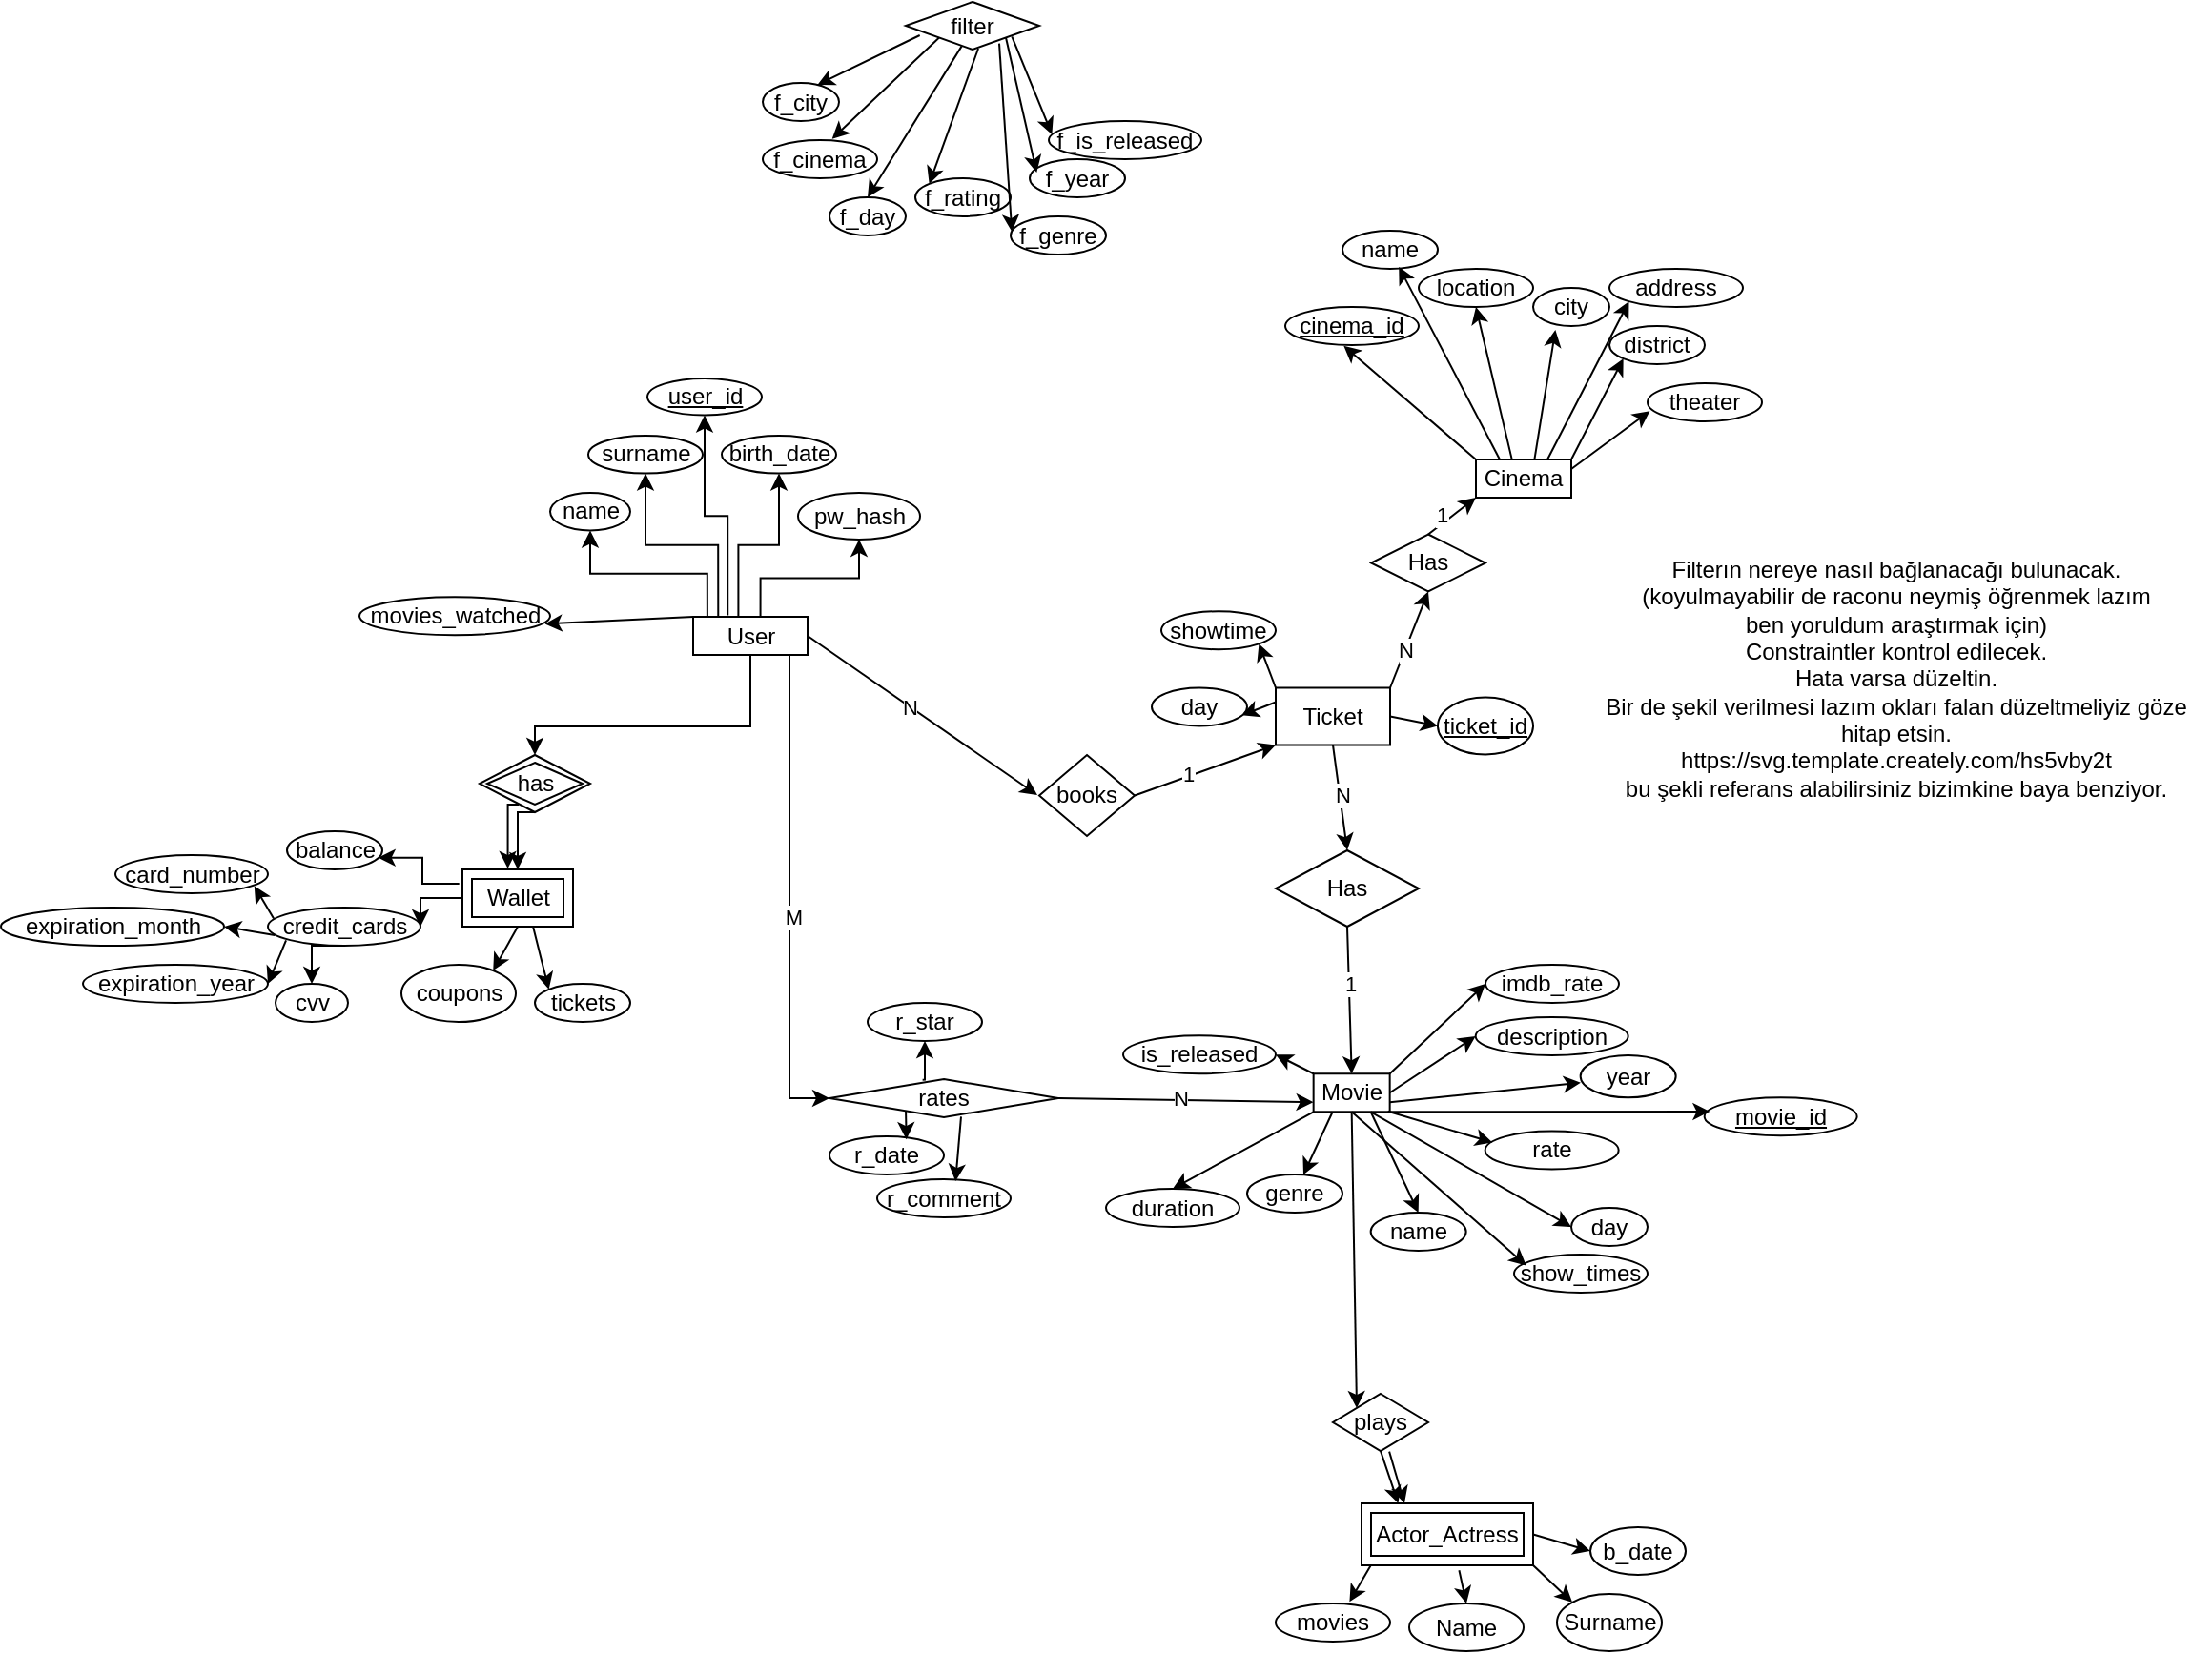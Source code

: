 <mxfile version="24.5.4" type="device">
  <diagram name="er_diagram" id="v9doxOc5a0_JCZSUFdD2">
    <mxGraphModel dx="1981" dy="985" grid="1" gridSize="10" guides="1" tooltips="1" connect="1" arrows="1" fold="1" page="0" pageScale="1" pageWidth="827" pageHeight="1169" background="none" math="0" shadow="0">
      <root>
        <mxCell id="0" />
        <mxCell id="1" parent="0" />
        <mxCell id="D5yejVB-vVZnaP33-RKD-3" style="edgeStyle=orthogonalEdgeStyle;rounded=0;orthogonalLoop=1;jettySize=auto;html=1;exitX=0.124;exitY=0.008;exitDx=0;exitDy=0;entryX=0.5;entryY=1;entryDx=0;entryDy=0;exitPerimeter=0;" parent="1" source="D5yejVB-vVZnaP33-RKD-1" target="D5yejVB-vVZnaP33-RKD-4" edge="1">
          <mxGeometry relative="1" as="geometry">
            <mxPoint x="-45.5" y="-62.5" as="targetPoint" />
          </mxGeometry>
        </mxCell>
        <mxCell id="D5yejVB-vVZnaP33-RKD-24" style="edgeStyle=orthogonalEdgeStyle;rounded=0;orthogonalLoop=1;jettySize=auto;html=1;entryX=0;entryY=0.5;entryDx=0;entryDy=0;exitX=0.75;exitY=1;exitDx=0;exitDy=0;" parent="1" source="D5yejVB-vVZnaP33-RKD-1" target="D5yejVB-vVZnaP33-RKD-40" edge="1">
          <mxGeometry relative="1" as="geometry">
            <mxPoint x="380" y="147.5" as="targetPoint" />
            <Array as="points">
              <mxPoint x="70" y="12" />
              <mxPoint x="70" y="245" />
            </Array>
            <mxPoint x="60" y="50" as="sourcePoint" />
          </mxGeometry>
        </mxCell>
        <mxCell id="TKebzsspwgqfqScbjhII-54" value="M" style="edgeLabel;html=1;align=center;verticalAlign=middle;resizable=0;points=[];" parent="D5yejVB-vVZnaP33-RKD-24" vertex="1" connectable="0">
          <mxGeometry x="0.105" y="2" relative="1" as="geometry">
            <mxPoint as="offset" />
          </mxGeometry>
        </mxCell>
        <mxCell id="D5yejVB-vVZnaP33-RKD-36" style="edgeStyle=orthogonalEdgeStyle;rounded=0;orthogonalLoop=1;jettySize=auto;html=1;exitX=0.5;exitY=1;exitDx=0;exitDy=0;entryX=0.5;entryY=0;entryDx=0;entryDy=0;" parent="1" source="D5yejVB-vVZnaP33-RKD-1" target="D5yejVB-vVZnaP33-RKD-35" edge="1">
          <mxGeometry relative="1" as="geometry">
            <Array as="points">
              <mxPoint x="49" y="50" />
              <mxPoint x="-63" y="50" />
            </Array>
          </mxGeometry>
        </mxCell>
        <mxCell id="D5yejVB-vVZnaP33-RKD-1" value="User" style="whiteSpace=wrap;html=1;align=center;" parent="1" vertex="1">
          <mxGeometry x="19.5" y="-7.5" width="60" height="20" as="geometry" />
        </mxCell>
        <mxCell id="D5yejVB-vVZnaP33-RKD-2" value="Movie" style="whiteSpace=wrap;html=1;align=center;" parent="1" vertex="1">
          <mxGeometry x="344.83" y="232.13" width="40" height="20" as="geometry" />
        </mxCell>
        <mxCell id="D5yejVB-vVZnaP33-RKD-4" value="name" style="ellipse;whiteSpace=wrap;html=1;align=center;" parent="1" vertex="1">
          <mxGeometry x="-55.5" y="-72.5" width="42" height="19.75" as="geometry" />
        </mxCell>
        <mxCell id="D5yejVB-vVZnaP33-RKD-5" style="edgeStyle=orthogonalEdgeStyle;rounded=0;orthogonalLoop=1;jettySize=auto;html=1;exitX=0.219;exitY=-0.009;exitDx=0;exitDy=0;entryX=0.5;entryY=1;entryDx=0;entryDy=0;exitPerimeter=0;" parent="1" source="D5yejVB-vVZnaP33-RKD-1" target="D5yejVB-vVZnaP33-RKD-6" edge="1">
          <mxGeometry relative="1" as="geometry">
            <mxPoint x="24.5" y="-82.75" as="targetPoint" />
            <mxPoint x="74.5" y="-42.75" as="sourcePoint" />
          </mxGeometry>
        </mxCell>
        <mxCell id="D5yejVB-vVZnaP33-RKD-6" value="surname" style="ellipse;whiteSpace=wrap;html=1;align=center;" parent="1" vertex="1">
          <mxGeometry x="-35.5" y="-102.5" width="60" height="19.75" as="geometry" />
        </mxCell>
        <mxCell id="D5yejVB-vVZnaP33-RKD-7" style="edgeStyle=orthogonalEdgeStyle;rounded=0;orthogonalLoop=1;jettySize=auto;html=1;exitX=0.395;exitY=-0.001;exitDx=0;exitDy=0;entryX=0.5;entryY=1;entryDx=0;entryDy=0;exitPerimeter=0;" parent="1" source="D5yejVB-vVZnaP33-RKD-1" target="D5yejVB-vVZnaP33-RKD-8" edge="1">
          <mxGeometry relative="1" as="geometry">
            <mxPoint x="94.5" y="-82.75" as="targetPoint" />
            <mxPoint x="89.5" y="-22.5" as="sourcePoint" />
          </mxGeometry>
        </mxCell>
        <mxCell id="D5yejVB-vVZnaP33-RKD-8" value="birth_date" style="ellipse;whiteSpace=wrap;html=1;align=center;" parent="1" vertex="1">
          <mxGeometry x="34.5" y="-102.5" width="60" height="19.75" as="geometry" />
        </mxCell>
        <mxCell id="D5yejVB-vVZnaP33-RKD-104" style="edgeStyle=orthogonalEdgeStyle;rounded=0;orthogonalLoop=1;jettySize=auto;html=1;exitX=0;exitY=0.5;exitDx=0;exitDy=0;entryX=1;entryY=0.5;entryDx=0;entryDy=0;" parent="1" source="D5yejVB-vVZnaP33-RKD-13" target="D5yejVB-vVZnaP33-RKD-103" edge="1">
          <mxGeometry relative="1" as="geometry" />
        </mxCell>
        <mxCell id="D5yejVB-vVZnaP33-RKD-13" value="Wallet" style="shape=ext;margin=3;double=1;whiteSpace=wrap;html=1;align=center;" parent="1" vertex="1">
          <mxGeometry x="-101.5" y="125" width="58" height="30" as="geometry" />
        </mxCell>
        <mxCell id="D5yejVB-vVZnaP33-RKD-16" style="edgeStyle=orthogonalEdgeStyle;rounded=0;orthogonalLoop=1;jettySize=auto;html=1;exitX=0.302;exitY=-0.036;exitDx=0;exitDy=0;entryX=0.5;entryY=1;entryDx=0;entryDy=0;exitPerimeter=0;" parent="1" source="D5yejVB-vVZnaP33-RKD-1" target="D5yejVB-vVZnaP33-RKD-17" edge="1">
          <mxGeometry relative="1" as="geometry">
            <mxPoint x="55.5" y="-123.25" as="targetPoint" />
            <mxPoint x="114.5" y="-83.25" as="sourcePoint" />
          </mxGeometry>
        </mxCell>
        <mxCell id="D5yejVB-vVZnaP33-RKD-17" value="&lt;u&gt;user_id&lt;/u&gt;" style="ellipse;whiteSpace=wrap;html=1;align=center;" parent="1" vertex="1">
          <mxGeometry x="-4.5" y="-132.5" width="60" height="19.25" as="geometry" />
        </mxCell>
        <mxCell id="D5yejVB-vVZnaP33-RKD-21" value="balance" style="ellipse;whiteSpace=wrap;html=1;align=center;" parent="1" vertex="1">
          <mxGeometry x="-193.5" y="105" width="50" height="20" as="geometry" />
        </mxCell>
        <mxCell id="D5yejVB-vVZnaP33-RKD-22" style="edgeStyle=orthogonalEdgeStyle;rounded=0;orthogonalLoop=1;jettySize=auto;html=1;exitX=-0.029;exitY=0.25;exitDx=0;exitDy=0;entryX=0.957;entryY=0.693;entryDx=0;entryDy=0;entryPerimeter=0;exitPerimeter=0;" parent="1" source="D5yejVB-vVZnaP33-RKD-13" target="D5yejVB-vVZnaP33-RKD-21" edge="1">
          <mxGeometry relative="1" as="geometry">
            <mxPoint x="-121.5" y="155" as="sourcePoint" />
          </mxGeometry>
        </mxCell>
        <mxCell id="D5yejVB-vVZnaP33-RKD-26" value="r_star" style="ellipse;whiteSpace=wrap;html=1;align=center;" parent="1" vertex="1">
          <mxGeometry x="111" y="195" width="60" height="20" as="geometry" />
        </mxCell>
        <mxCell id="D5yejVB-vVZnaP33-RKD-29" value="r_date" style="ellipse;whiteSpace=wrap;html=1;align=center;" parent="1" vertex="1">
          <mxGeometry x="91" y="265" width="60" height="20" as="geometry" />
        </mxCell>
        <mxCell id="D5yejVB-vVZnaP33-RKD-30" style="edgeStyle=orthogonalEdgeStyle;rounded=0;orthogonalLoop=1;jettySize=auto;html=1;exitX=0;exitY=1;exitDx=0;exitDy=0;entryX=0.672;entryY=0.079;entryDx=0;entryDy=0;entryPerimeter=0;" parent="1" target="D5yejVB-vVZnaP33-RKD-29" edge="1">
          <mxGeometry relative="1" as="geometry">
            <mxPoint x="131" y="250" as="sourcePoint" />
          </mxGeometry>
        </mxCell>
        <mxCell id="D5yejVB-vVZnaP33-RKD-32" style="edgeStyle=orthogonalEdgeStyle;rounded=0;orthogonalLoop=1;jettySize=auto;html=1;exitX=0.126;exitY=0.021;exitDx=0;exitDy=0;entryX=0.5;entryY=1;entryDx=0;entryDy=0;exitPerimeter=0;" parent="1" target="D5yejVB-vVZnaP33-RKD-26" edge="1">
          <mxGeometry relative="1" as="geometry">
            <mxPoint x="139.82" y="235.315" as="sourcePoint" />
            <mxPoint x="141" y="277" as="targetPoint" />
            <Array as="points">
              <mxPoint x="141" y="235" />
              <mxPoint x="141" y="225" />
              <mxPoint x="141" y="225" />
            </Array>
          </mxGeometry>
        </mxCell>
        <mxCell id="D5yejVB-vVZnaP33-RKD-37" style="edgeStyle=orthogonalEdgeStyle;rounded=0;orthogonalLoop=1;jettySize=auto;html=1;exitX=0.5;exitY=1;exitDx=0;exitDy=0;entryX=0.5;entryY=0;entryDx=0;entryDy=0;" parent="1" source="D5yejVB-vVZnaP33-RKD-35" target="D5yejVB-vVZnaP33-RKD-13" edge="1">
          <mxGeometry relative="1" as="geometry" />
        </mxCell>
        <mxCell id="D5yejVB-vVZnaP33-RKD-35" value="has" style="shape=rhombus;double=1;perimeter=rhombusPerimeter;whiteSpace=wrap;html=1;align=center;" parent="1" vertex="1">
          <mxGeometry x="-92.5" y="65" width="58" height="30" as="geometry" />
        </mxCell>
        <mxCell id="D5yejVB-vVZnaP33-RKD-40" value="rates" style="shape=rhombus;perimeter=rhombusPerimeter;whiteSpace=wrap;html=1;align=center;" parent="1" vertex="1">
          <mxGeometry x="91" y="235" width="120" height="20" as="geometry" />
        </mxCell>
        <mxCell id="D5yejVB-vVZnaP33-RKD-42" style="edgeStyle=orthogonalEdgeStyle;rounded=0;orthogonalLoop=1;jettySize=auto;html=1;exitX=0.588;exitY=0;exitDx=0;exitDy=0;entryX=0.5;entryY=1;entryDx=0;entryDy=0;exitPerimeter=0;" parent="1" source="D5yejVB-vVZnaP33-RKD-1" target="D5yejVB-vVZnaP33-RKD-43" edge="1">
          <mxGeometry relative="1" as="geometry">
            <mxPoint x="140.5" y="-48.01" as="targetPoint" />
            <mxPoint x="74.5" y="32.24" as="sourcePoint" />
          </mxGeometry>
        </mxCell>
        <mxCell id="D5yejVB-vVZnaP33-RKD-43" value="pw_hash" style="ellipse;whiteSpace=wrap;html=1;align=center;" parent="1" vertex="1">
          <mxGeometry x="74.5" y="-72.5" width="64" height="24.49" as="geometry" />
        </mxCell>
        <mxCell id="D5yejVB-vVZnaP33-RKD-46" style="edgeStyle=orthogonalEdgeStyle;rounded=0;orthogonalLoop=1;jettySize=auto;html=1;exitX=0.354;exitY=0.867;exitDx=0;exitDy=0;entryX=0.41;entryY=-0.018;entryDx=0;entryDy=0;exitPerimeter=0;entryPerimeter=0;" parent="1" source="D5yejVB-vVZnaP33-RKD-35" target="D5yejVB-vVZnaP33-RKD-13" edge="1">
          <mxGeometry relative="1" as="geometry">
            <mxPoint x="-74.5" y="95" as="sourcePoint" />
            <mxPoint x="-83.5" y="125" as="targetPoint" />
          </mxGeometry>
        </mxCell>
        <mxCell id="D5yejVB-vVZnaP33-RKD-47" value="name" style="ellipse;whiteSpace=wrap;html=1;align=center;" parent="1" vertex="1">
          <mxGeometry x="374.83" y="305" width="50" height="20" as="geometry" />
        </mxCell>
        <mxCell id="D5yejVB-vVZnaP33-RKD-49" value="genre" style="ellipse;whiteSpace=wrap;html=1;align=center;" parent="1" vertex="1">
          <mxGeometry x="310" y="285" width="50" height="20" as="geometry" />
        </mxCell>
        <mxCell id="D5yejVB-vVZnaP33-RKD-54" value="imdb_rate" style="ellipse;whiteSpace=wrap;html=1;align=center;" parent="1" vertex="1">
          <mxGeometry x="435" y="175" width="70" height="20" as="geometry" />
        </mxCell>
        <mxCell id="D5yejVB-vVZnaP33-RKD-56" value="year" style="ellipse;whiteSpace=wrap;html=1;align=center;" parent="1" vertex="1">
          <mxGeometry x="484.83" y="222.5" width="50" height="22.12" as="geometry" />
        </mxCell>
        <mxCell id="D5yejVB-vVZnaP33-RKD-60" value="rate" style="ellipse;whiteSpace=wrap;html=1;align=center;" parent="1" vertex="1">
          <mxGeometry x="434.83" y="262.25" width="70" height="20" as="geometry" />
        </mxCell>
        <mxCell id="D5yejVB-vVZnaP33-RKD-66" value="day" style="ellipse;whiteSpace=wrap;html=1;align=center;" parent="1" vertex="1">
          <mxGeometry x="480.0" y="302.5" width="40" height="20" as="geometry" />
        </mxCell>
        <mxCell id="D5yejVB-vVZnaP33-RKD-68" value="show_times" style="ellipse;whiteSpace=wrap;html=1;align=center;" parent="1" vertex="1">
          <mxGeometry x="450" y="326.99" width="70" height="20" as="geometry" />
        </mxCell>
        <mxCell id="D5yejVB-vVZnaP33-RKD-70" value="filter" style="shape=rhombus;perimeter=rhombusPerimeter;whiteSpace=wrap;html=1;align=center;" parent="1" vertex="1">
          <mxGeometry x="131" y="-330" width="70" height="25" as="geometry" />
        </mxCell>
        <mxCell id="D5yejVB-vVZnaP33-RKD-73" value="f_city" style="ellipse;whiteSpace=wrap;html=1;align=center;" parent="1" vertex="1">
          <mxGeometry x="56" y="-287.5" width="40" height="20" as="geometry" />
        </mxCell>
        <mxCell id="D5yejVB-vVZnaP33-RKD-74" value="f_cinema" style="ellipse;whiteSpace=wrap;html=1;" parent="1" vertex="1">
          <mxGeometry x="56" y="-257.5" width="60" height="20" as="geometry" />
        </mxCell>
        <mxCell id="D5yejVB-vVZnaP33-RKD-75" value="f_day" style="ellipse;whiteSpace=wrap;html=1;" parent="1" vertex="1">
          <mxGeometry x="91" y="-227.5" width="40" height="20" as="geometry" />
        </mxCell>
        <mxCell id="D5yejVB-vVZnaP33-RKD-76" value="f_rating" style="ellipse;whiteSpace=wrap;html=1;" parent="1" vertex="1">
          <mxGeometry x="136" y="-237.5" width="50" height="20" as="geometry" />
        </mxCell>
        <mxCell id="D5yejVB-vVZnaP33-RKD-78" value="is_released" style="ellipse;whiteSpace=wrap;html=1;" parent="1" vertex="1">
          <mxGeometry x="245.0" y="212.13" width="80" height="20" as="geometry" />
        </mxCell>
        <mxCell id="D5yejVB-vVZnaP33-RKD-80" value="" style="edgeStyle=none;orthogonalLoop=1;jettySize=auto;html=1;rounded=0;exitX=0.105;exitY=0.7;exitDx=0;exitDy=0;exitPerimeter=0;entryX=0.717;entryY=0.05;entryDx=0;entryDy=0;entryPerimeter=0;" parent="1" source="D5yejVB-vVZnaP33-RKD-70" target="D5yejVB-vVZnaP33-RKD-73" edge="1">
          <mxGeometry width="100" relative="1" as="geometry">
            <mxPoint x="146" y="-287.5" as="sourcePoint" />
            <mxPoint x="246" y="-287.5" as="targetPoint" />
            <Array as="points" />
          </mxGeometry>
        </mxCell>
        <mxCell id="D5yejVB-vVZnaP33-RKD-81" value="" style="edgeStyle=none;orthogonalLoop=1;jettySize=auto;html=1;rounded=0;exitX=0;exitY=1;exitDx=0;exitDy=0;entryX=0.606;entryY=-0.033;entryDx=0;entryDy=0;entryPerimeter=0;" parent="1" source="D5yejVB-vVZnaP33-RKD-70" target="D5yejVB-vVZnaP33-RKD-74" edge="1">
          <mxGeometry width="100" relative="1" as="geometry">
            <mxPoint x="116" y="-287.5" as="sourcePoint" />
            <mxPoint x="216" y="-287.5" as="targetPoint" />
            <Array as="points" />
          </mxGeometry>
        </mxCell>
        <mxCell id="D5yejVB-vVZnaP33-RKD-82" value="" style="edgeStyle=none;orthogonalLoop=1;jettySize=auto;html=1;rounded=0;exitX=0.419;exitY=0.927;exitDx=0;exitDy=0;exitPerimeter=0;entryX=0.5;entryY=0;entryDx=0;entryDy=0;" parent="1" source="D5yejVB-vVZnaP33-RKD-70" target="D5yejVB-vVZnaP33-RKD-75" edge="1">
          <mxGeometry width="100" relative="1" as="geometry">
            <mxPoint x="116" y="-277.5" as="sourcePoint" />
            <mxPoint x="216" y="-277.5" as="targetPoint" />
            <Array as="points" />
          </mxGeometry>
        </mxCell>
        <mxCell id="D5yejVB-vVZnaP33-RKD-83" value="" style="edgeStyle=none;orthogonalLoop=1;jettySize=auto;html=1;rounded=0;exitX=0.543;exitY=0.98;exitDx=0;exitDy=0;exitPerimeter=0;entryX=0;entryY=0;entryDx=0;entryDy=0;" parent="1" source="D5yejVB-vVZnaP33-RKD-70" target="D5yejVB-vVZnaP33-RKD-76" edge="1">
          <mxGeometry width="100" relative="1" as="geometry">
            <mxPoint x="136" y="-287.5" as="sourcePoint" />
            <mxPoint x="236" y="-287.5" as="targetPoint" />
            <Array as="points" />
          </mxGeometry>
        </mxCell>
        <mxCell id="D5yejVB-vVZnaP33-RKD-84" value="f_genre" style="ellipse;whiteSpace=wrap;html=1;" parent="1" vertex="1">
          <mxGeometry x="186" y="-217.5" width="50" height="20" as="geometry" />
        </mxCell>
        <mxCell id="D5yejVB-vVZnaP33-RKD-85" value="" style="edgeStyle=none;orthogonalLoop=1;jettySize=auto;html=1;rounded=0;exitX=0.7;exitY=0.873;exitDx=0;exitDy=0;exitPerimeter=0;entryX=0.013;entryY=0.4;entryDx=0;entryDy=0;entryPerimeter=0;" parent="1" source="D5yejVB-vVZnaP33-RKD-70" target="D5yejVB-vVZnaP33-RKD-84" edge="1">
          <mxGeometry width="100" relative="1" as="geometry">
            <mxPoint x="186" y="-277.5" as="sourcePoint" />
            <mxPoint x="286" y="-277.5" as="targetPoint" />
            <Array as="points" />
          </mxGeometry>
        </mxCell>
        <mxCell id="D5yejVB-vVZnaP33-RKD-86" value="f_is_released" style="ellipse;whiteSpace=wrap;html=1;" parent="1" vertex="1">
          <mxGeometry x="206" y="-267.5" width="80" height="20" as="geometry" />
        </mxCell>
        <mxCell id="D5yejVB-vVZnaP33-RKD-87" value="" style="edgeStyle=none;orthogonalLoop=1;jettySize=auto;html=1;rounded=0;exitX=0.795;exitY=0.727;exitDx=0;exitDy=0;exitPerimeter=0;entryX=0.021;entryY=0.35;entryDx=0;entryDy=0;entryPerimeter=0;" parent="1" source="D5yejVB-vVZnaP33-RKD-70" target="D5yejVB-vVZnaP33-RKD-86" edge="1">
          <mxGeometry width="100" relative="1" as="geometry">
            <mxPoint x="136" y="-307.5" as="sourcePoint" />
            <mxPoint x="236" y="-307.5" as="targetPoint" />
            <Array as="points" />
          </mxGeometry>
        </mxCell>
        <mxCell id="D5yejVB-vVZnaP33-RKD-88" value="f_year" style="ellipse;whiteSpace=wrap;html=1;" parent="1" vertex="1">
          <mxGeometry x="196" y="-247.5" width="50" height="20" as="geometry" />
        </mxCell>
        <mxCell id="D5yejVB-vVZnaP33-RKD-89" value="" style="edgeStyle=none;orthogonalLoop=1;jettySize=auto;html=1;rounded=0;exitX=1;exitY=1;exitDx=0;exitDy=0;entryX=0.073;entryY=0.35;entryDx=0;entryDy=0;entryPerimeter=0;" parent="1" source="D5yejVB-vVZnaP33-RKD-70" target="D5yejVB-vVZnaP33-RKD-88" edge="1">
          <mxGeometry width="100" relative="1" as="geometry">
            <mxPoint x="216" y="-227.5" as="sourcePoint" />
            <mxPoint x="316" y="-227.5" as="targetPoint" />
            <Array as="points" />
          </mxGeometry>
        </mxCell>
        <mxCell id="D5yejVB-vVZnaP33-RKD-90" value="&lt;u&gt;movie_id&lt;/u&gt;" style="ellipse;whiteSpace=wrap;html=1;" parent="1" vertex="1">
          <mxGeometry x="549.83" y="244.62" width="80" height="20" as="geometry" />
        </mxCell>
        <mxCell id="D5yejVB-vVZnaP33-RKD-93" value="r_comment" style="ellipse;whiteSpace=wrap;html=1;" parent="1" vertex="1">
          <mxGeometry x="116" y="287.5" width="70" height="20" as="geometry" />
        </mxCell>
        <mxCell id="D5yejVB-vVZnaP33-RKD-94" value="" style="edgeStyle=none;orthogonalLoop=1;jettySize=auto;html=1;rounded=0;exitX=0.575;exitY=0.983;exitDx=0;exitDy=0;exitPerimeter=0;entryX=0.587;entryY=0.05;entryDx=0;entryDy=0;entryPerimeter=0;" parent="1" source="D5yejVB-vVZnaP33-RKD-40" target="D5yejVB-vVZnaP33-RKD-93" edge="1">
          <mxGeometry width="100" relative="1" as="geometry">
            <mxPoint x="131" y="265" as="sourcePoint" />
            <mxPoint x="231" y="265" as="targetPoint" />
            <Array as="points" />
          </mxGeometry>
        </mxCell>
        <mxCell id="D5yejVB-vVZnaP33-RKD-113" style="edgeStyle=orthogonalEdgeStyle;rounded=0;orthogonalLoop=1;jettySize=auto;html=1;exitX=0.5;exitY=1;exitDx=0;exitDy=0;entryX=0.5;entryY=0;entryDx=0;entryDy=0;" parent="1" source="D5yejVB-vVZnaP33-RKD-103" target="D5yejVB-vVZnaP33-RKD-112" edge="1">
          <mxGeometry relative="1" as="geometry" />
        </mxCell>
        <mxCell id="D5yejVB-vVZnaP33-RKD-103" value="credit_cards" style="ellipse;whiteSpace=wrap;html=1;" parent="1" vertex="1">
          <mxGeometry x="-203.5" y="145" width="80" height="20" as="geometry" />
        </mxCell>
        <mxCell id="D5yejVB-vVZnaP33-RKD-106" value="card_number" style="ellipse;whiteSpace=wrap;html=1;" parent="1" vertex="1">
          <mxGeometry x="-283.5" y="117.5" width="80" height="20" as="geometry" />
        </mxCell>
        <mxCell id="D5yejVB-vVZnaP33-RKD-107" value="" style="edgeStyle=none;orthogonalLoop=1;jettySize=auto;html=1;rounded=0;entryX=0.911;entryY=0.81;entryDx=0;entryDy=0;entryPerimeter=0;exitX=0.038;exitY=0.29;exitDx=0;exitDy=0;exitPerimeter=0;" parent="1" source="D5yejVB-vVZnaP33-RKD-103" target="D5yejVB-vVZnaP33-RKD-106" edge="1">
          <mxGeometry width="100" relative="1" as="geometry">
            <mxPoint x="-273.5" y="145" as="sourcePoint" />
            <mxPoint x="-173.5" y="145" as="targetPoint" />
            <Array as="points" />
          </mxGeometry>
        </mxCell>
        <mxCell id="D5yejVB-vVZnaP33-RKD-108" value="expiration_month" style="ellipse;whiteSpace=wrap;html=1;" parent="1" vertex="1">
          <mxGeometry x="-343.5" y="145" width="117" height="20" as="geometry" />
        </mxCell>
        <mxCell id="D5yejVB-vVZnaP33-RKD-109" value="" style="edgeStyle=none;orthogonalLoop=1;jettySize=auto;html=1;rounded=0;entryX=1;entryY=0.5;entryDx=0;entryDy=0;exitX=0.045;exitY=0.723;exitDx=0;exitDy=0;exitPerimeter=0;" parent="1" source="D5yejVB-vVZnaP33-RKD-103" target="D5yejVB-vVZnaP33-RKD-108" edge="1">
          <mxGeometry width="100" relative="1" as="geometry">
            <mxPoint x="-203.5" y="181.75" as="sourcePoint" />
            <mxPoint x="-176.5" y="175.75" as="targetPoint" />
            <Array as="points" />
          </mxGeometry>
        </mxCell>
        <mxCell id="D5yejVB-vVZnaP33-RKD-110" value="expiration_year" style="ellipse;whiteSpace=wrap;html=1;" parent="1" vertex="1">
          <mxGeometry x="-300.5" y="175" width="97" height="20" as="geometry" />
        </mxCell>
        <mxCell id="D5yejVB-vVZnaP33-RKD-111" value="" style="edgeStyle=none;orthogonalLoop=1;jettySize=auto;html=1;rounded=0;entryX=1;entryY=0.5;entryDx=0;entryDy=0;exitX=0.119;exitY=0.858;exitDx=0;exitDy=0;exitPerimeter=0;" parent="1" source="D5yejVB-vVZnaP33-RKD-103" target="D5yejVB-vVZnaP33-RKD-110" edge="1">
          <mxGeometry width="100" relative="1" as="geometry">
            <mxPoint x="-179.5" y="179" as="sourcePoint" />
            <mxPoint x="-156.5" y="195.75" as="targetPoint" />
            <Array as="points" />
          </mxGeometry>
        </mxCell>
        <mxCell id="D5yejVB-vVZnaP33-RKD-112" value="cvv" style="ellipse;whiteSpace=wrap;html=1;" parent="1" vertex="1">
          <mxGeometry x="-199.5" y="185" width="38" height="20" as="geometry" />
        </mxCell>
        <mxCell id="D5yejVB-vVZnaP33-RKD-114" value="coupons" style="ellipse;whiteSpace=wrap;html=1;align=center;" parent="1" vertex="1">
          <mxGeometry x="-133.5" y="175" width="60" height="30" as="geometry" />
        </mxCell>
        <mxCell id="D5yejVB-vVZnaP33-RKD-115" value="tickets" style="ellipse;whiteSpace=wrap;html=1;align=center;" parent="1" vertex="1">
          <mxGeometry x="-63.5" y="185" width="50" height="20" as="geometry" />
        </mxCell>
        <mxCell id="D5yejVB-vVZnaP33-RKD-116" value="" style="edgeStyle=none;orthogonalLoop=1;jettySize=auto;html=1;rounded=0;exitX=0.5;exitY=1;exitDx=0;exitDy=0;entryX=0.802;entryY=0.1;entryDx=0;entryDy=0;entryPerimeter=0;" parent="1" source="D5yejVB-vVZnaP33-RKD-13" target="D5yejVB-vVZnaP33-RKD-114" edge="1">
          <mxGeometry width="100" relative="1" as="geometry">
            <mxPoint x="-113.5" y="175" as="sourcePoint" />
            <mxPoint x="-13.5" y="175" as="targetPoint" />
            <Array as="points" />
          </mxGeometry>
        </mxCell>
        <mxCell id="D5yejVB-vVZnaP33-RKD-117" value="" style="edgeStyle=none;orthogonalLoop=1;jettySize=auto;html=1;rounded=0;exitX=0.637;exitY=0.989;exitDx=0;exitDy=0;exitPerimeter=0;entryX=0;entryY=0;entryDx=0;entryDy=0;" parent="1" source="D5yejVB-vVZnaP33-RKD-13" target="D5yejVB-vVZnaP33-RKD-115" edge="1">
          <mxGeometry width="100" relative="1" as="geometry">
            <mxPoint x="-93.5" y="175" as="sourcePoint" />
            <mxPoint x="6.5" y="175" as="targetPoint" />
            <Array as="points" />
          </mxGeometry>
        </mxCell>
        <mxCell id="TKebzsspwgqfqScbjhII-5" value="description" style="ellipse;whiteSpace=wrap;html=1;" parent="1" vertex="1">
          <mxGeometry x="429.83" y="202.5" width="80" height="20" as="geometry" />
        </mxCell>
        <mxCell id="TKebzsspwgqfqScbjhII-7" value="movies_watched" style="ellipse;whiteSpace=wrap;html=1;" parent="1" vertex="1">
          <mxGeometry x="-155.5" y="-17.88" width="100" height="20" as="geometry" />
        </mxCell>
        <mxCell id="TKebzsspwgqfqScbjhII-8" value="" style="edgeStyle=none;orthogonalLoop=1;jettySize=auto;html=1;rounded=0;entryX=0.973;entryY=0.704;entryDx=0;entryDy=0;entryPerimeter=0;exitX=0;exitY=0;exitDx=0;exitDy=0;" parent="1" source="D5yejVB-vVZnaP33-RKD-1" target="TKebzsspwgqfqScbjhII-7" edge="1">
          <mxGeometry width="100" relative="1" as="geometry">
            <mxPoint x="-105.5" y="-2.5" as="sourcePoint" />
            <mxPoint x="-5.5" y="-2.5" as="targetPoint" />
            <Array as="points" />
          </mxGeometry>
        </mxCell>
        <mxCell id="TKebzsspwgqfqScbjhII-9" value="Cinema" style="whiteSpace=wrap;html=1;" parent="1" vertex="1">
          <mxGeometry x="430" y="-90" width="50" height="20" as="geometry" />
        </mxCell>
        <mxCell id="TKebzsspwgqfqScbjhII-10" value="location" style="ellipse;whiteSpace=wrap;html=1;" parent="1" vertex="1">
          <mxGeometry x="400" y="-190" width="60" height="20" as="geometry" />
        </mxCell>
        <mxCell id="TKebzsspwgqfqScbjhII-11" value="&lt;u&gt;cinema_id&lt;/u&gt;" style="ellipse;whiteSpace=wrap;html=1;" parent="1" vertex="1">
          <mxGeometry x="330" y="-170" width="70" height="20" as="geometry" />
        </mxCell>
        <mxCell id="TKebzsspwgqfqScbjhII-12" value="city" style="ellipse;whiteSpace=wrap;html=1;" parent="1" vertex="1">
          <mxGeometry x="460" y="-180" width="40" height="20" as="geometry" />
        </mxCell>
        <mxCell id="TKebzsspwgqfqScbjhII-13" value="district" style="ellipse;whiteSpace=wrap;html=1;" parent="1" vertex="1">
          <mxGeometry x="500" y="-160" width="50" height="20" as="geometry" />
        </mxCell>
        <mxCell id="TKebzsspwgqfqScbjhII-14" value="name" style="ellipse;whiteSpace=wrap;html=1;" parent="1" vertex="1">
          <mxGeometry x="360" y="-210" width="50" height="20" as="geometry" />
        </mxCell>
        <mxCell id="TKebzsspwgqfqScbjhII-16" value="address" style="ellipse;whiteSpace=wrap;html=1;" parent="1" vertex="1">
          <mxGeometry x="500" y="-190" width="70" height="20" as="geometry" />
        </mxCell>
        <mxCell id="TKebzsspwgqfqScbjhII-18" value="" style="edgeStyle=none;orthogonalLoop=1;jettySize=auto;html=1;rounded=0;entryX=0.438;entryY=1.016;entryDx=0;entryDy=0;entryPerimeter=0;exitX=0;exitY=0;exitDx=0;exitDy=0;" parent="1" source="TKebzsspwgqfqScbjhII-9" target="TKebzsspwgqfqScbjhII-11" edge="1">
          <mxGeometry width="100" relative="1" as="geometry">
            <mxPoint x="500" y="-100" as="sourcePoint" />
            <mxPoint x="600" y="-100" as="targetPoint" />
            <Array as="points" />
          </mxGeometry>
        </mxCell>
        <mxCell id="TKebzsspwgqfqScbjhII-19" value="" style="edgeStyle=none;orthogonalLoop=1;jettySize=auto;html=1;rounded=0;exitX=0.25;exitY=0;exitDx=0;exitDy=0;entryX=0.592;entryY=0.947;entryDx=0;entryDy=0;entryPerimeter=0;" parent="1" source="TKebzsspwgqfqScbjhII-9" target="TKebzsspwgqfqScbjhII-14" edge="1">
          <mxGeometry width="100" relative="1" as="geometry">
            <mxPoint x="420" y="-110" as="sourcePoint" />
            <mxPoint x="520" y="-110" as="targetPoint" />
            <Array as="points" />
          </mxGeometry>
        </mxCell>
        <mxCell id="TKebzsspwgqfqScbjhII-20" value="" style="edgeStyle=none;orthogonalLoop=1;jettySize=auto;html=1;rounded=0;exitX=0.379;exitY=0.016;exitDx=0;exitDy=0;exitPerimeter=0;entryX=0.5;entryY=1;entryDx=0;entryDy=0;" parent="1" source="TKebzsspwgqfqScbjhII-9" target="TKebzsspwgqfqScbjhII-10" edge="1">
          <mxGeometry width="100" relative="1" as="geometry">
            <mxPoint x="390" y="-150" as="sourcePoint" />
            <mxPoint x="490" y="-150" as="targetPoint" />
            <Array as="points" />
          </mxGeometry>
        </mxCell>
        <mxCell id="TKebzsspwgqfqScbjhII-21" value="" style="edgeStyle=none;orthogonalLoop=1;jettySize=auto;html=1;rounded=0;exitX=0.613;exitY=0.016;exitDx=0;exitDy=0;exitPerimeter=0;entryX=0.292;entryY=1.102;entryDx=0;entryDy=0;entryPerimeter=0;" parent="1" source="TKebzsspwgqfqScbjhII-9" target="TKebzsspwgqfqScbjhII-12" edge="1">
          <mxGeometry width="100" relative="1" as="geometry">
            <mxPoint x="420" y="-150" as="sourcePoint" />
            <mxPoint x="520" y="-150" as="targetPoint" />
            <Array as="points" />
          </mxGeometry>
        </mxCell>
        <mxCell id="TKebzsspwgqfqScbjhII-22" value="" style="edgeStyle=none;orthogonalLoop=1;jettySize=auto;html=1;rounded=0;exitX=0.75;exitY=0;exitDx=0;exitDy=0;entryX=0;entryY=1;entryDx=0;entryDy=0;" parent="1" source="TKebzsspwgqfqScbjhII-9" target="TKebzsspwgqfqScbjhII-16" edge="1">
          <mxGeometry width="100" relative="1" as="geometry">
            <mxPoint x="470" y="-120" as="sourcePoint" />
            <mxPoint x="570" y="-120" as="targetPoint" />
            <Array as="points" />
          </mxGeometry>
        </mxCell>
        <mxCell id="TKebzsspwgqfqScbjhII-23" value="" style="edgeStyle=none;orthogonalLoop=1;jettySize=auto;html=1;rounded=0;entryX=0;entryY=1;entryDx=0;entryDy=0;exitX=1;exitY=0;exitDx=0;exitDy=0;" parent="1" source="TKebzsspwgqfqScbjhII-9" target="TKebzsspwgqfqScbjhII-13" edge="1">
          <mxGeometry width="100" relative="1" as="geometry">
            <mxPoint x="490" y="-100" as="sourcePoint" />
            <mxPoint x="590" y="-100" as="targetPoint" />
            <Array as="points" />
          </mxGeometry>
        </mxCell>
        <mxCell id="TKebzsspwgqfqScbjhII-24" value="" style="edgeStyle=none;orthogonalLoop=1;jettySize=auto;html=1;rounded=0;exitX=1;exitY=0.5;exitDx=0;exitDy=0;entryX=0;entryY=0.75;entryDx=0;entryDy=0;" parent="1" source="D5yejVB-vVZnaP33-RKD-40" target="D5yejVB-vVZnaP33-RKD-2" edge="1">
          <mxGeometry width="100" relative="1" as="geometry">
            <mxPoint x="211" y="282.5" as="sourcePoint" />
            <mxPoint x="540" y="167.5" as="targetPoint" />
            <Array as="points" />
          </mxGeometry>
        </mxCell>
        <mxCell id="TKebzsspwgqfqScbjhII-55" value="N" style="edgeLabel;html=1;align=center;verticalAlign=middle;resizable=0;points=[];" parent="TKebzsspwgqfqScbjhII-24" vertex="1" connectable="0">
          <mxGeometry x="-0.05" y="2" relative="1" as="geometry">
            <mxPoint y="1" as="offset" />
          </mxGeometry>
        </mxCell>
        <mxCell id="TKebzsspwgqfqScbjhII-32" value="movies" style="ellipse;whiteSpace=wrap;html=1;" parent="1" vertex="1">
          <mxGeometry x="325" y="510" width="60" height="20" as="geometry" />
        </mxCell>
        <mxCell id="TKebzsspwgqfqScbjhII-33" value="Actor_Actress" style="shape=ext;margin=3;double=1;whiteSpace=wrap;html=1;align=center;" parent="1" vertex="1">
          <mxGeometry x="370" y="457.5" width="90" height="32.5" as="geometry" />
        </mxCell>
        <mxCell id="TKebzsspwgqfqScbjhII-34" value="plays" style="rhombus;whiteSpace=wrap;html=1;" parent="1" vertex="1">
          <mxGeometry x="355" y="400" width="50" height="30" as="geometry" />
        </mxCell>
        <mxCell id="TKebzsspwgqfqScbjhII-35" value="" style="edgeStyle=none;orthogonalLoop=1;jettySize=auto;html=1;rounded=0;exitX=0.5;exitY=1;exitDx=0;exitDy=0;entryX=0;entryY=0;entryDx=0;entryDy=0;" parent="1" source="D5yejVB-vVZnaP33-RKD-2" target="TKebzsspwgqfqScbjhII-34" edge="1">
          <mxGeometry width="100" relative="1" as="geometry">
            <mxPoint x="404.83" y="312.5" as="sourcePoint" />
            <mxPoint x="504.83" y="312.5" as="targetPoint" />
            <Array as="points" />
          </mxGeometry>
        </mxCell>
        <mxCell id="TKebzsspwgqfqScbjhII-36" value="" style="edgeStyle=none;orthogonalLoop=1;jettySize=auto;html=1;rounded=0;exitX=0.5;exitY=1;exitDx=0;exitDy=0;entryX=0.214;entryY=0;entryDx=0;entryDy=0;entryPerimeter=0;" parent="1" source="TKebzsspwgqfqScbjhII-34" target="TKebzsspwgqfqScbjhII-33" edge="1">
          <mxGeometry width="100" relative="1" as="geometry">
            <mxPoint x="375" y="430" as="sourcePoint" />
            <mxPoint x="475" y="430" as="targetPoint" />
            <Array as="points" />
          </mxGeometry>
        </mxCell>
        <mxCell id="TKebzsspwgqfqScbjhII-37" value="" style="edgeStyle=none;orthogonalLoop=1;jettySize=auto;html=1;rounded=0;exitX=0.591;exitY=1.01;exitDx=0;exitDy=0;entryX=0.25;entryY=0;entryDx=0;entryDy=0;exitPerimeter=0;" parent="1" source="TKebzsspwgqfqScbjhII-34" target="TKebzsspwgqfqScbjhII-33" edge="1">
          <mxGeometry width="100" relative="1" as="geometry">
            <mxPoint x="390" y="470" as="sourcePoint" />
            <mxPoint x="404" y="520" as="targetPoint" />
            <Array as="points" />
          </mxGeometry>
        </mxCell>
        <mxCell id="TKebzsspwgqfqScbjhII-38" value="" style="edgeStyle=none;orthogonalLoop=1;jettySize=auto;html=1;rounded=0;exitX=0.055;exitY=0.997;exitDx=0;exitDy=0;exitPerimeter=0;entryX=0.645;entryY=-0.043;entryDx=0;entryDy=0;entryPerimeter=0;" parent="1" source="TKebzsspwgqfqScbjhII-33" target="TKebzsspwgqfqScbjhII-32" edge="1">
          <mxGeometry width="100" relative="1" as="geometry">
            <mxPoint x="375" y="560" as="sourcePoint" />
            <mxPoint x="475" y="560" as="targetPoint" />
            <Array as="points" />
          </mxGeometry>
        </mxCell>
        <mxCell id="TKebzsspwgqfqScbjhII-45" value="" style="edgeStyle=none;orthogonalLoop=1;jettySize=auto;html=1;rounded=0;exitX=1;exitY=0.75;exitDx=0;exitDy=0;entryX=0.003;entryY=0.65;entryDx=0;entryDy=0;entryPerimeter=0;" parent="1" source="D5yejVB-vVZnaP33-RKD-2" target="D5yejVB-vVZnaP33-RKD-56" edge="1">
          <mxGeometry width="100" relative="1" as="geometry">
            <mxPoint x="414.83" y="242.5" as="sourcePoint" />
            <mxPoint x="514.83" y="242.5" as="targetPoint" />
            <Array as="points" />
          </mxGeometry>
        </mxCell>
        <mxCell id="TKebzsspwgqfqScbjhII-46" value="" style="edgeStyle=none;orthogonalLoop=1;jettySize=auto;html=1;rounded=0;exitX=1;exitY=1;exitDx=0;exitDy=0;entryX=0.036;entryY=0.368;entryDx=0;entryDy=0;entryPerimeter=0;" parent="1" source="D5yejVB-vVZnaP33-RKD-2" target="D5yejVB-vVZnaP33-RKD-90" edge="1">
          <mxGeometry width="100" relative="1" as="geometry">
            <mxPoint x="424.83" y="262.5" as="sourcePoint" />
            <mxPoint x="524.83" y="262.5" as="targetPoint" />
            <Array as="points" />
          </mxGeometry>
        </mxCell>
        <mxCell id="TKebzsspwgqfqScbjhII-47" value="" style="edgeStyle=none;orthogonalLoop=1;jettySize=auto;html=1;rounded=0;exitX=0.75;exitY=1;exitDx=0;exitDy=0;" parent="1" source="D5yejVB-vVZnaP33-RKD-2" edge="1">
          <mxGeometry width="100" relative="1" as="geometry">
            <mxPoint x="467.06" y="307.23" as="sourcePoint" />
            <mxPoint x="480.0" y="312.5" as="targetPoint" />
            <Array as="points" />
          </mxGeometry>
        </mxCell>
        <mxCell id="TKebzsspwgqfqScbjhII-48" value="" style="edgeStyle=none;orthogonalLoop=1;jettySize=auto;html=1;rounded=0;exitX=0.5;exitY=1;exitDx=0;exitDy=0;entryX=0.091;entryY=0.287;entryDx=0;entryDy=0;entryPerimeter=0;" parent="1" source="D5yejVB-vVZnaP33-RKD-2" target="D5yejVB-vVZnaP33-RKD-68" edge="1">
          <mxGeometry width="100" relative="1" as="geometry">
            <mxPoint x="442.7" y="312.03" as="sourcePoint" />
            <mxPoint x="520" y="322.5" as="targetPoint" />
            <Array as="points" />
          </mxGeometry>
        </mxCell>
        <mxCell id="TKebzsspwgqfqScbjhII-49" value="" style="edgeStyle=none;orthogonalLoop=1;jettySize=auto;html=1;rounded=0;exitX=0.975;exitY=0.986;exitDx=0;exitDy=0;exitPerimeter=0;entryX=0.055;entryY=0.299;entryDx=0;entryDy=0;entryPerimeter=0;" parent="1" source="D5yejVB-vVZnaP33-RKD-2" target="D5yejVB-vVZnaP33-RKD-60" edge="1">
          <mxGeometry width="100" relative="1" as="geometry">
            <mxPoint x="364.83" y="282.5" as="sourcePoint" />
            <mxPoint x="464.83" y="282.5" as="targetPoint" />
            <Array as="points" />
          </mxGeometry>
        </mxCell>
        <mxCell id="N-ok7iTfvvvv9O8yAwdT-1" value="theater" style="ellipse;whiteSpace=wrap;html=1;" parent="1" vertex="1">
          <mxGeometry x="520" y="-130" width="60" height="20" as="geometry" />
        </mxCell>
        <mxCell id="N-ok7iTfvvvv9O8yAwdT-2" value="" style="edgeStyle=none;orthogonalLoop=1;jettySize=auto;html=1;rounded=0;exitX=1;exitY=0.25;exitDx=0;exitDy=0;entryX=0.02;entryY=0.729;entryDx=0;entryDy=0;entryPerimeter=0;" parent="1" source="TKebzsspwgqfqScbjhII-9" target="N-ok7iTfvvvv9O8yAwdT-1" edge="1">
          <mxGeometry width="100" relative="1" as="geometry">
            <mxPoint x="460" y="-90" as="sourcePoint" />
            <mxPoint x="560" y="-90" as="targetPoint" />
            <Array as="points" />
          </mxGeometry>
        </mxCell>
        <mxCell id="N-ok7iTfvvvv9O8yAwdT-3" value="duration" style="ellipse;whiteSpace=wrap;html=1;" parent="1" vertex="1">
          <mxGeometry x="236" y="292.5" width="70" height="20" as="geometry" />
        </mxCell>
        <mxCell id="N-ok7iTfvvvv9O8yAwdT-6" value="Ticket" style="shape=ext;margin=3;double=0;whiteSpace=wrap;html=1;align=center;" parent="1" vertex="1">
          <mxGeometry x="325" y="29.75" width="60" height="30" as="geometry" />
        </mxCell>
        <mxCell id="N-ok7iTfvvvv9O8yAwdT-7" value="books" style="rhombus;whiteSpace=wrap;html=1;" parent="1" vertex="1">
          <mxGeometry x="201" y="65" width="50" height="42.5" as="geometry" />
        </mxCell>
        <mxCell id="N-ok7iTfvvvv9O8yAwdT-8" value="" style="edgeStyle=none;orthogonalLoop=1;jettySize=auto;html=1;rounded=0;exitX=1;exitY=0.5;exitDx=0;exitDy=0;" parent="1" source="D5yejVB-vVZnaP33-RKD-1" edge="1">
          <mxGeometry width="100" relative="1" as="geometry">
            <mxPoint x="70" y="150" as="sourcePoint" />
            <mxPoint x="200" y="86" as="targetPoint" />
            <Array as="points" />
          </mxGeometry>
        </mxCell>
        <mxCell id="N-ok7iTfvvvv9O8yAwdT-15" value="N" style="edgeLabel;html=1;align=center;verticalAlign=middle;resizable=0;points=[];" parent="N-ok7iTfvvvv9O8yAwdT-8" vertex="1" connectable="0">
          <mxGeometry x="-0.113" relative="1" as="geometry">
            <mxPoint as="offset" />
          </mxGeometry>
        </mxCell>
        <mxCell id="N-ok7iTfvvvv9O8yAwdT-9" value="" style="edgeStyle=none;orthogonalLoop=1;jettySize=auto;html=1;rounded=0;entryX=0;entryY=1;entryDx=0;entryDy=0;exitX=1;exitY=0.5;exitDx=0;exitDy=0;" parent="1" source="N-ok7iTfvvvv9O8yAwdT-7" target="N-ok7iTfvvvv9O8yAwdT-6" edge="1">
          <mxGeometry width="100" relative="1" as="geometry">
            <mxPoint y="150" as="sourcePoint" />
            <mxPoint x="100" y="150" as="targetPoint" />
            <Array as="points" />
          </mxGeometry>
        </mxCell>
        <mxCell id="N-ok7iTfvvvv9O8yAwdT-14" value="1" style="edgeLabel;html=1;align=center;verticalAlign=middle;resizable=0;points=[];" parent="N-ok7iTfvvvv9O8yAwdT-9" vertex="1" connectable="0">
          <mxGeometry x="-0.24" y="1" relative="1" as="geometry">
            <mxPoint as="offset" />
          </mxGeometry>
        </mxCell>
        <mxCell id="N-ok7iTfvvvv9O8yAwdT-10" value="showtime" style="ellipse;whiteSpace=wrap;html=1;" parent="1" vertex="1">
          <mxGeometry x="265" y="-10.37" width="60" height="20" as="geometry" />
        </mxCell>
        <mxCell id="N-ok7iTfvvvv9O8yAwdT-11" value="day" style="ellipse;whiteSpace=wrap;html=1;" parent="1" vertex="1">
          <mxGeometry x="260" y="29.75" width="50" height="20" as="geometry" />
        </mxCell>
        <mxCell id="N-ok7iTfvvvv9O8yAwdT-16" value="" style="edgeStyle=none;orthogonalLoop=1;jettySize=auto;html=1;rounded=0;exitX=0;exitY=0;exitDx=0;exitDy=0;entryX=1;entryY=1;entryDx=0;entryDy=0;" parent="1" source="N-ok7iTfvvvv9O8yAwdT-6" target="N-ok7iTfvvvv9O8yAwdT-10" edge="1">
          <mxGeometry width="100" relative="1" as="geometry">
            <mxPoint x="-150" y="180" as="sourcePoint" />
            <mxPoint x="-50" y="180" as="targetPoint" />
            <Array as="points" />
          </mxGeometry>
        </mxCell>
        <mxCell id="N-ok7iTfvvvv9O8yAwdT-17" value="" style="edgeStyle=none;orthogonalLoop=1;jettySize=auto;html=1;rounded=0;entryX=0.944;entryY=0.72;entryDx=0;entryDy=0;entryPerimeter=0;exitX=0;exitY=0.25;exitDx=0;exitDy=0;" parent="1" source="N-ok7iTfvvvv9O8yAwdT-6" target="N-ok7iTfvvvv9O8yAwdT-11" edge="1">
          <mxGeometry width="100" relative="1" as="geometry">
            <mxPoint x="-150" y="130" as="sourcePoint" />
            <mxPoint x="-50" y="130" as="targetPoint" />
            <Array as="points" />
          </mxGeometry>
        </mxCell>
        <mxCell id="sAwqbPBRsYMZf8_RckrG-4" value="Name" style="ellipse;whiteSpace=wrap;html=1;" vertex="1" parent="1">
          <mxGeometry x="395" y="510" width="60" height="25" as="geometry" />
        </mxCell>
        <mxCell id="sAwqbPBRsYMZf8_RckrG-5" value="Surname" style="ellipse;whiteSpace=wrap;html=1;" vertex="1" parent="1">
          <mxGeometry x="472.5" y="505" width="55" height="30" as="geometry" />
        </mxCell>
        <mxCell id="sAwqbPBRsYMZf8_RckrG-6" value="b_date" style="ellipse;whiteSpace=wrap;html=1;" vertex="1" parent="1">
          <mxGeometry x="490" y="470" width="50" height="25" as="geometry" />
        </mxCell>
        <mxCell id="sAwqbPBRsYMZf8_RckrG-7" value="" style="endArrow=classic;html=1;rounded=0;entryX=0;entryY=0.5;entryDx=0;entryDy=0;exitX=1;exitY=0.5;exitDx=0;exitDy=0;" edge="1" parent="1" source="TKebzsspwgqfqScbjhII-33" target="sAwqbPBRsYMZf8_RckrG-6">
          <mxGeometry width="50" height="50" relative="1" as="geometry">
            <mxPoint x="-75" y="440" as="sourcePoint" />
            <mxPoint x="-25" y="390" as="targetPoint" />
          </mxGeometry>
        </mxCell>
        <mxCell id="sAwqbPBRsYMZf8_RckrG-8" value="" style="edgeStyle=none;orthogonalLoop=1;jettySize=auto;html=1;rounded=0;exitX=0.569;exitY=1.081;exitDx=0;exitDy=0;exitPerimeter=0;entryX=0.5;entryY=0;entryDx=0;entryDy=0;" edge="1" parent="1" source="TKebzsspwgqfqScbjhII-33" target="sAwqbPBRsYMZf8_RckrG-4">
          <mxGeometry width="100" relative="1" as="geometry">
            <mxPoint x="405" y="550" as="sourcePoint" />
            <mxPoint x="505.0" y="550" as="targetPoint" />
            <Array as="points" />
          </mxGeometry>
        </mxCell>
        <mxCell id="sAwqbPBRsYMZf8_RckrG-9" value="" style="edgeStyle=none;orthogonalLoop=1;jettySize=auto;html=1;rounded=0;exitX=1;exitY=1;exitDx=0;exitDy=0;entryX=0;entryY=0;entryDx=0;entryDy=0;" edge="1" parent="1" source="TKebzsspwgqfqScbjhII-33" target="sAwqbPBRsYMZf8_RckrG-5">
          <mxGeometry width="100" relative="1" as="geometry">
            <mxPoint x="395" y="570" as="sourcePoint" />
            <mxPoint x="495" y="570" as="targetPoint" />
            <Array as="points" />
          </mxGeometry>
        </mxCell>
        <mxCell id="sAwqbPBRsYMZf8_RckrG-12" value="Has" style="rhombus;whiteSpace=wrap;html=1;" vertex="1" parent="1">
          <mxGeometry x="375" y="-50.75" width="60" height="30" as="geometry" />
        </mxCell>
        <mxCell id="sAwqbPBRsYMZf8_RckrG-13" value="" style="edgeStyle=none;orthogonalLoop=1;jettySize=auto;html=1;rounded=0;entryX=0.5;entryY=1;entryDx=0;entryDy=0;exitX=1;exitY=0;exitDx=0;exitDy=0;" edge="1" parent="1" source="N-ok7iTfvvvv9O8yAwdT-6" target="sAwqbPBRsYMZf8_RckrG-12">
          <mxGeometry width="100" relative="1" as="geometry">
            <mxPoint x="300" y="-30" as="sourcePoint" />
            <mxPoint x="400" y="-30" as="targetPoint" />
            <Array as="points" />
          </mxGeometry>
        </mxCell>
        <mxCell id="sAwqbPBRsYMZf8_RckrG-31" value="N" style="edgeLabel;html=1;align=center;verticalAlign=middle;resizable=0;points=[];" vertex="1" connectable="0" parent="sAwqbPBRsYMZf8_RckrG-13">
          <mxGeometry x="-0.181" relative="1" as="geometry">
            <mxPoint as="offset" />
          </mxGeometry>
        </mxCell>
        <mxCell id="sAwqbPBRsYMZf8_RckrG-14" value="" style="edgeStyle=none;orthogonalLoop=1;jettySize=auto;html=1;rounded=0;entryX=0;entryY=1;entryDx=0;entryDy=0;exitX=0.5;exitY=0;exitDx=0;exitDy=0;" edge="1" parent="1" source="sAwqbPBRsYMZf8_RckrG-12" target="TKebzsspwgqfqScbjhII-9">
          <mxGeometry width="100" relative="1" as="geometry">
            <mxPoint x="400" y="10" as="sourcePoint" />
            <mxPoint x="500" y="10" as="targetPoint" />
            <Array as="points" />
          </mxGeometry>
        </mxCell>
        <mxCell id="sAwqbPBRsYMZf8_RckrG-32" value="1" style="edgeLabel;html=1;align=center;verticalAlign=middle;resizable=0;points=[];" vertex="1" connectable="0" parent="sAwqbPBRsYMZf8_RckrG-14">
          <mxGeometry x="-0.284" y="4" relative="1" as="geometry">
            <mxPoint as="offset" />
          </mxGeometry>
        </mxCell>
        <mxCell id="sAwqbPBRsYMZf8_RckrG-16" value="&lt;u&gt;ticket_id&lt;/u&gt;" style="ellipse;whiteSpace=wrap;html=1;" vertex="1" parent="1">
          <mxGeometry x="410" y="34.75" width="50" height="30" as="geometry" />
        </mxCell>
        <mxCell id="sAwqbPBRsYMZf8_RckrG-17" value="" style="edgeStyle=none;orthogonalLoop=1;jettySize=auto;html=1;rounded=0;exitX=1;exitY=0.5;exitDx=0;exitDy=0;entryX=0;entryY=0.5;entryDx=0;entryDy=0;" edge="1" parent="1" source="N-ok7iTfvvvv9O8yAwdT-6" target="sAwqbPBRsYMZf8_RckrG-16">
          <mxGeometry width="100" relative="1" as="geometry">
            <mxPoint x="410" y="80" as="sourcePoint" />
            <mxPoint x="510" y="80" as="targetPoint" />
            <Array as="points" />
          </mxGeometry>
        </mxCell>
        <mxCell id="sAwqbPBRsYMZf8_RckrG-18" style="edgeStyle=orthogonalEdgeStyle;rounded=0;orthogonalLoop=1;jettySize=auto;html=1;exitX=0.5;exitY=1;exitDx=0;exitDy=0;" edge="1" parent="1" source="D5yejVB-vVZnaP33-RKD-49" target="D5yejVB-vVZnaP33-RKD-49">
          <mxGeometry relative="1" as="geometry" />
        </mxCell>
        <mxCell id="sAwqbPBRsYMZf8_RckrG-19" value="" style="edgeStyle=none;orthogonalLoop=1;jettySize=auto;html=1;rounded=0;exitX=0.25;exitY=1;exitDx=0;exitDy=0;" edge="1" parent="1" source="D5yejVB-vVZnaP33-RKD-2" target="D5yejVB-vVZnaP33-RKD-49">
          <mxGeometry width="100" relative="1" as="geometry">
            <mxPoint x="200" y="387.5" as="sourcePoint" />
            <mxPoint x="300" y="387.5" as="targetPoint" />
            <Array as="points" />
          </mxGeometry>
        </mxCell>
        <mxCell id="sAwqbPBRsYMZf8_RckrG-20" value="" style="endArrow=classic;html=1;rounded=0;entryX=0.5;entryY=0;entryDx=0;entryDy=0;exitX=0;exitY=1;exitDx=0;exitDy=0;" edge="1" parent="1" source="D5yejVB-vVZnaP33-RKD-2" target="N-ok7iTfvvvv9O8yAwdT-3">
          <mxGeometry width="50" height="50" relative="1" as="geometry">
            <mxPoint x="390" y="307.5" as="sourcePoint" />
            <mxPoint x="230" y="427.5" as="targetPoint" />
          </mxGeometry>
        </mxCell>
        <mxCell id="sAwqbPBRsYMZf8_RckrG-21" value="" style="edgeStyle=none;orthogonalLoop=1;jettySize=auto;html=1;rounded=0;entryX=0;entryY=0.5;entryDx=0;entryDy=0;exitX=1;exitY=0.5;exitDx=0;exitDy=0;" edge="1" parent="1" source="D5yejVB-vVZnaP33-RKD-2" target="TKebzsspwgqfqScbjhII-5">
          <mxGeometry width="100" relative="1" as="geometry">
            <mxPoint x="290" y="187.5" as="sourcePoint" />
            <mxPoint x="390" y="187.5" as="targetPoint" />
            <Array as="points" />
          </mxGeometry>
        </mxCell>
        <mxCell id="sAwqbPBRsYMZf8_RckrG-22" value="" style="edgeStyle=none;orthogonalLoop=1;jettySize=auto;html=1;rounded=0;exitX=0.75;exitY=1;exitDx=0;exitDy=0;entryX=0.5;entryY=0;entryDx=0;entryDy=0;" edge="1" parent="1" source="D5yejVB-vVZnaP33-RKD-2" target="D5yejVB-vVZnaP33-RKD-47">
          <mxGeometry width="100" relative="1" as="geometry">
            <mxPoint x="270" y="367.5" as="sourcePoint" />
            <mxPoint x="370" y="367.5" as="targetPoint" />
            <Array as="points" />
          </mxGeometry>
        </mxCell>
        <mxCell id="sAwqbPBRsYMZf8_RckrG-23" value="" style="edgeStyle=none;orthogonalLoop=1;jettySize=auto;html=1;rounded=0;exitX=1;exitY=0;exitDx=0;exitDy=0;entryX=0;entryY=0.5;entryDx=0;entryDy=0;" edge="1" parent="1" source="D5yejVB-vVZnaP33-RKD-2" target="D5yejVB-vVZnaP33-RKD-54">
          <mxGeometry width="100" relative="1" as="geometry">
            <mxPoint x="650" y="217.5" as="sourcePoint" />
            <mxPoint x="750" y="217.5" as="targetPoint" />
            <Array as="points" />
          </mxGeometry>
        </mxCell>
        <mxCell id="sAwqbPBRsYMZf8_RckrG-24" value="" style="edgeStyle=none;orthogonalLoop=1;jettySize=auto;html=1;rounded=0;exitX=0;exitY=0;exitDx=0;exitDy=0;entryX=1;entryY=0.5;entryDx=0;entryDy=0;" edge="1" parent="1" source="D5yejVB-vVZnaP33-RKD-2" target="D5yejVB-vVZnaP33-RKD-78">
          <mxGeometry width="100" relative="1" as="geometry">
            <mxPoint x="320" y="187.5" as="sourcePoint" />
            <mxPoint x="420" y="187.5" as="targetPoint" />
            <Array as="points" />
          </mxGeometry>
        </mxCell>
        <mxCell id="sAwqbPBRsYMZf8_RckrG-25" value="Has" style="rhombus;whiteSpace=wrap;html=1;" vertex="1" parent="1">
          <mxGeometry x="325" y="115" width="75" height="40" as="geometry" />
        </mxCell>
        <mxCell id="sAwqbPBRsYMZf8_RckrG-26" value="" style="endArrow=classic;html=1;rounded=0;exitX=0.5;exitY=1;exitDx=0;exitDy=0;entryX=0.5;entryY=0;entryDx=0;entryDy=0;" edge="1" parent="1" source="N-ok7iTfvvvv9O8yAwdT-6" target="sAwqbPBRsYMZf8_RckrG-25">
          <mxGeometry width="50" height="50" relative="1" as="geometry">
            <mxPoint x="390" as="sourcePoint" />
            <mxPoint x="440" y="-50" as="targetPoint" />
          </mxGeometry>
        </mxCell>
        <mxCell id="sAwqbPBRsYMZf8_RckrG-29" value="N" style="edgeLabel;html=1;align=center;verticalAlign=middle;resizable=0;points=[];" vertex="1" connectable="0" parent="sAwqbPBRsYMZf8_RckrG-26">
          <mxGeometry x="-0.057" y="1" relative="1" as="geometry">
            <mxPoint as="offset" />
          </mxGeometry>
        </mxCell>
        <mxCell id="sAwqbPBRsYMZf8_RckrG-27" value="" style="endArrow=classic;html=1;rounded=0;exitX=0.5;exitY=1;exitDx=0;exitDy=0;entryX=0.5;entryY=0;entryDx=0;entryDy=0;" edge="1" parent="1" source="sAwqbPBRsYMZf8_RckrG-25" target="D5yejVB-vVZnaP33-RKD-2">
          <mxGeometry width="50" height="50" relative="1" as="geometry">
            <mxPoint x="390" as="sourcePoint" />
            <mxPoint x="440" y="-50" as="targetPoint" />
          </mxGeometry>
        </mxCell>
        <mxCell id="sAwqbPBRsYMZf8_RckrG-30" value="1" style="edgeLabel;html=1;align=center;verticalAlign=middle;resizable=0;points=[];" vertex="1" connectable="0" parent="sAwqbPBRsYMZf8_RckrG-27">
          <mxGeometry x="-0.23" relative="1" as="geometry">
            <mxPoint as="offset" />
          </mxGeometry>
        </mxCell>
        <mxCell id="sAwqbPBRsYMZf8_RckrG-28" value="Filterın nereye nasıl bağlanacağı bulunacak.&lt;br&gt;(koyulmayabilir de raconu neymiş öğrenmek lazım&lt;div&gt;ben yoruldum araştırmak için)&lt;br&gt;&lt;div&gt;Constraintler kontrol edilecek.&lt;br&gt;Hata varsa düzeltin.&lt;br&gt;Bir de şekil verilmesi lazım okları falan düzeltmeliyiz göze&lt;/div&gt;&lt;/div&gt;&lt;div&gt;hitap etsin.&lt;/div&gt;&lt;div&gt;https://svg.template.creately.com/hs5vby2t&lt;br&gt;bu şekli referans alabilirsiniz bizimkine baya benziyor.&lt;/div&gt;" style="text;html=1;align=center;verticalAlign=middle;resizable=0;points=[];autosize=1;strokeColor=none;fillColor=none;" vertex="1" parent="1">
          <mxGeometry x="485" y="-45.37" width="330" height="140" as="geometry" />
        </mxCell>
      </root>
    </mxGraphModel>
  </diagram>
</mxfile>

